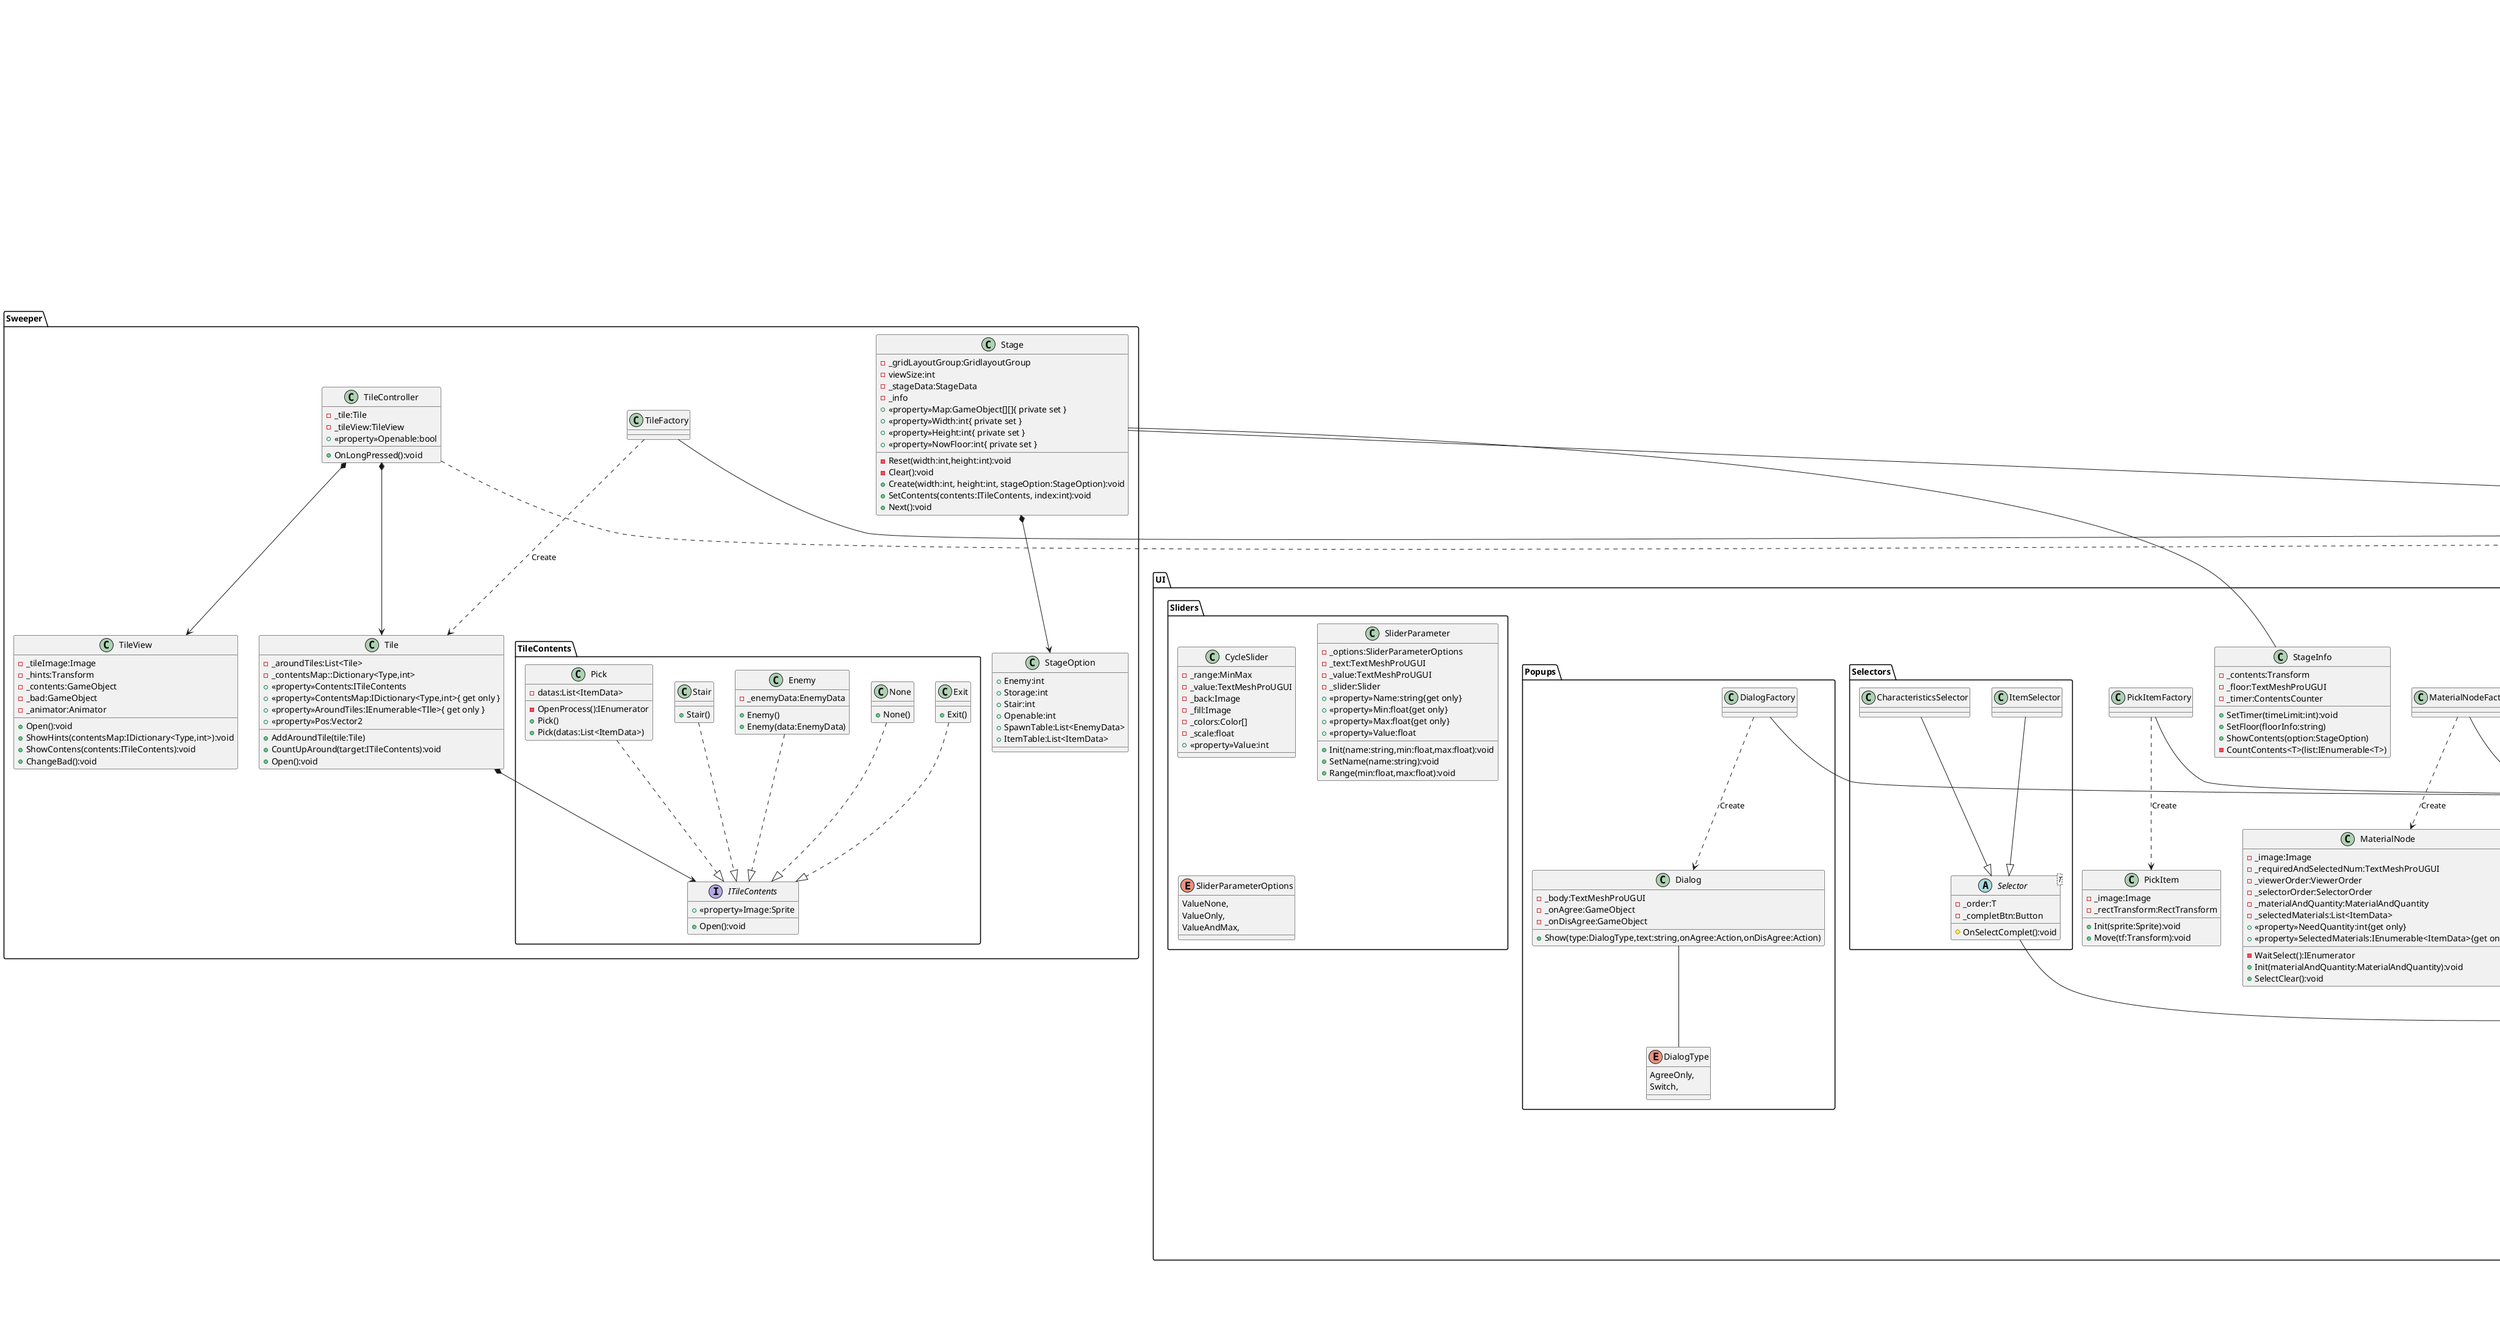 @startuml

package Adv
{
    package Effects
    {
        interface IEffect
        {
            +Activate(item:ItemData):void
        }
        class 各種効果
        class EffectData
        {
            -_effect:IEffect
            -_timing:EffectTiming
            +<<property>>Effect:IEffect{get only}
            +<<property>>Timing:EffectTiming{get only}
        }
        enum EffectTiming
        {
            Init,
            Trade,
            Use,
        }
    }
    class ItemData
    {
        -_isItem:bool
        -_price:int
        -_effects:List<EffectData>
        -_categories:List<CategoryData>
        -_characteristics:List<CharacteristicsData>
        +<<property>>IsItem:bool{get only}
        +<<property>>Quality:int
        +<<property>>Price:int
        +<<property>>Effects:IEnumerable<EffectData>{get only}
        +<<property>>Categories:IEnumerable<CategoryData>{get only}
        +<<private>>Characteristics:IEnumerable<CharacteristicsData>{get only}
        +Init():void
    }
    class EnemyData
    {
        -_attack:int
        -_dropTable:List<ItemData>
        +<<property>>Attack:int{get only}
        +<<property>>DropTable:IEnumerable<ItemData>{get only}
    }
    class StageData
    {
        -_floor:int
        -_spawnRate:float
        -_pickRate:float
        -_openableRate:float
        -_spawnTable:List<WeightNode<EnemyData>>
        -_itemTable:List<WeightNode<ItemData>>
        -_characteristicsTable:List<WeightNode<CharacteristicsData>>
        -_qualityRange:MinMax
        +<<property>>Floor:int{get only}
        +<<property>>SpawnRate:float{get only}
        +<<property>>PickRate:float{get only}
        +<<property>>OpenalbeRate:float{get only}
        +<<property>>SpawnTable:IEnumerable<WeightNode<EnemyData>>{get only}
        +<<property>>ItemTable:IEnumerable<WeightNode<ItemData>>{get only}
        +<<property>>CharacteristicsTable:IEnumerable<WeightNode<CharacteristicsData>>{get only}
        +<<property>>QualityRange:MinMax{get only}
    }
    class Treasure
    {
        -_hp:SliderParameter
        -_mp:SliderParameter
        -_basket:ItemCollection
        +<<property>>HP:int
        +<<property>>MP:int
        +Damage(quantity:int):void
        +<<override>>GetItem(item:ItemData):void
        +SeeBasket():void
        +SwapToContainer():void
        -Death():void
    }
    class ItemCollection
    {
        +<<property>>Contents:List<ItemData>
    }
}

package Alchemy
{
    class CategoryData
    class CharacteristicsData
    {
        -_effect:IEffect
        -_timing:EffectTiming
        +<<property>>Effect:IEnumerable<IEffect>{get only}
        +<<property>>Timing:EffectTiming{get only}
    }
    class RecipeData
    {
        -_recipe:Synthesizer<MaterialAndQuantity, ItemData>
        +<<property>>NeedMaterials:List<MaterialAndQuantity>
        +<<property>>Product:ItemData
    }
    class MaterialAndQuantity
    {
        -_material:AlchemyMaterial
        -_quantity:int
        +<<property>>Material:AlchemyMaterial
        +<<property>>Quantity:int
    }
    class Jar
    {
        -productImage:Image
        -_recipe:RecipeData
        +SetCanAlchemy(canAlchemy:bool):void
        +SetRecipe(recipe:RecipeData):void
        +Alchemy(materials:IEnumerable<ItemData>):ItemData
    }
    class Alchemist
    {
        -_materials:Transform
        -_jar:Jar
        -_selectRecipeData:RecipeData
        -_materialNodes:List<MaterialNode>
        -_canAlchemy:bool
        +Alchemy():void
        -AlchemyProcess:IEnumerator
    }
    class CharacteristicsTree
    {
        -_nodes:List<Synthesizer<CharacteristicsData,CharacteristicsData>>
        +<<property>>Nodes:IEnumerable<Synthesizer<CharacteristicsData,CharacteristicsData>>
    }
    abstract AlchemyMaterial
}

package SaveSystem
{
    interface ISavable<T>
    {
        +Serialize():string
        +Deserialize(data:string):T
    }
    class SaveData
    {
        -_container:ItemCollection
        +ContainerData:string
    }
    class SaveLoadManager
    {
        -_data:SaveData
        -_filePath:string
        +Save():void
        +Load():void
    }
}

package Sweeper
{
    package TileContents
    {
        interface ITileContents
        {
            +<<property>>Image:Sprite
            +Open():void
        }
        class None
        {
            +None()
        }
        class Enemy
        {
            -_enemyData:EnemyData
            +Enemy()
            +Enemy(data:EnemyData)
        }
        class Stair
        {
            +Stair()
        }
        class Pick
        {
            -datas:List<ItemData>
            -OpenProcess():IEnumerator
            +Pick()
            +Pick(datas:List<ItemData>)
        }
        class Exit
        {
            +Exit()
        }
    }
    class Tile
    {
        -_aroundTiles:List<Tile>
        -_contentsMap::Dictionary<Type,int>
        +<<property>>Contents:ITileContents
        +<<property>>ContentsMap:IDictionary<Type,int>{ get only }
        +<<property>>AroundTiles:IEnumerable<TIle>{ get only }
        +<<property>>Pos:Vector2
        +AddAroundTile(tile:Tile)
        +CountUpAround(target:ITileContents):void
        +Open():void
    }
    class TileView
    {
        -_tileImage:Image
        -_hints:Transform
        -_contents:GameObject
        -_bad:GameObject
        -_animator:Animator
        +Open():void
        +ShowHints(contentsMap:IDictionary<Type,int>):void
        +ShowContens(contents:ITileContents):void
        +ChangeBad():void
    }
    class TileController
    {
        -_tile:Tile
        -_tileView:TileView
        +<<property>>Openable:bool
        +OnLongPressed():void
    }
    class TileFactory
    class Stage
    {
        -_gridLayoutGroup:GridlayoutGroup
        -viewSize:int
        -_stageData:StageData
        -_info
        +<<property>>Map:GameObject[][]{ private set }
        +<<property>>Width:int{ private set }
        +<<property>>Height:int{ private set }
        +<<property>>NowFloor:int{ private set }
        -Reset(width:int,height:int):void
        -Clear():void
        +Create(width:int, height:int, stageOption:StageOption):void
        +SetContents(contents:ITileContents, index:int):void
        +Next():void
    }
    class StageOption
    {
        +Enemy:int
        +Storage:int
        +Stair:int
        +Openable:int
        +SpawnTable:List<EnemyData>
        +ItemTable:List<ItemData>
    }
}

package UI
{
    package Counters
    {
        class ContentsCounter
        {
            -_image:Sprite
            -_value:TextMeshProUGUI
            +<<property>>Value:int
            +Init(image:Sprite,value:int,operand:bool,color:Color)
        }
        class ContentsCounterFactory
    }
    package Popups
    {
        class Dialog
        {
            -_body:TextMeshProUGUI
            -_onAgree:GameObject
            -_onDisAgree:GameObject
            +Show(type:DialogType,text:string,onAgree:Action,onDisAgree:Action)
        }
        enum DialogType
        {
            AgreeOnly,
            Switch,
        }
        class DialogFactory
    }
    package Sliders
    {
        class CycleSlider
        {
            -_range:MinMax
            -_value:TextMeshProUGUI
            -_back:Image
            -_fill:Image
            -_colors:Color[]
            -_scale:float
            +<<property>>Value:int

        }
        class SliderParameter
        {
            -_options:SliderParameterOptions
            -_text:TextMeshProUGUI
            -_value:TextMeshProUGUI
            -_slider:Slider
            +<<property>>Name:string{get only}
            +<<property>>Min:float{get only}
            +<<property>>Max:float{get only}
            +<<property>>Value:float
            +Init(name:string,min:float,max:float):void
            +SetName(name:string):void
            +Range(min:float,max:float):void
        }
        enum SliderParameterOptions
        {
            ValueNone,
            ValueOnly,
            ValueAndMax,
        }
    }
    package Viewers
    {
        class CharacteristicsNode
        {
            -_image:Image
            -_name:TextMeshProUGUI
            -_info:TextMeshProUGUI
            -_data:BaseData
            +Init(data:BaseData):void
        }
        class CharacteristicsNodeFactory
        class CharacteristicsViewer
        class ItemInfoViewer
        {
            -_itemName:TextMeshProUGUI
            -_itemImage:Image
            -_itemQuality:SliderParameter
            -_effectIcons:Transform
            -_characteristicIcons:Transform
            -ShowIcons(datas:IEnumeralbe<BaseData>,parent:Transform):void
        }
        class ItemNode
        {
            -_image:Image
            -_text:TextMeshProUGUI
            -_item:ItemData
            -_holding:int
            +<<property>>Item:ItemData{get only}
            +<<property>>Holding:int
            +Init(item:ItemData):void
            +OnLongPressed():void
        }
        class ItemNodeFactroy
        class ItemViewer
        {
            -_collectons:ItemCollection
            -CreateItemNode(item:ItemData):void
        }
        abstract Viewer<T>
        {
            -_order:T
            -_contents:Transform
            #ContentsReset():void
            +Show():void
        }
        class EffectIconFactory
        class EffectIcon
        {
            -_icon:Image
            -_lv:GameObject
            -_text:TextMeshProUGUI
            +Init(data:BaseData):void
        }
        class ContentsIconsViewer
        {
            -_template:Image
            -_parent:Transform
            +SetContentsIcons(contents:IEnumerable<BaseData>):void
        }
        class LoadStageViewer
        {
            -_stageName:TextMeshProUGUI
            -_spawnEnemys:ContentsIconsViewer
            -_pickItems:ContentsIconsViewer
        }
    }
    package Selectors
    {
        abstract Selector<T>
        {
            -_order:T
            -_completBtn:Button
            #OnSelectComplet():void
        }
        class ItemSelector
        class CharacteristicsSelector

    }
    package Orders
    {
        class ViewerOrder
        {
            +<<property>>WhiteList:List<string>
        }
        class SelectorOrder
        {
            +MaxNumberOfSelectable:int
            +MinNumberOfSelectable:int
            +Results:List<string>
        }
        class ItemInfoViewerOrder
        {
            +Data:ItemData
        }
        class ItemViewerOrder
        {
            +ItemOnly:bool
        }
        class LoadStageOrder
        {
            +Data:StageData
        }
    }
    class StageInfo
    {
        -_contents:Transform
        -_floor:TextMeshProUGUI
        -_timer:ContentsCounter
        +SetTimer(timeLimit:int):void
        +SetFloor(floorInfo:string)
        +ShowContents(option:StageOption)
        -CountContents<T>(list:IEnumerable<T>)
    }

    class StageNode
    {
        -_text:TextMeshProUGUI
        -_base:StageData
        -_loadStageData:StageData
    }

    class PickItemFactory
    class PickItem
    {
        -_image:Image
        -_rectTransform:RectTransform
        +Init(sprite:Sprite):void
        +Move(tf:Transform):void
    }
    class RecipeNode
    {
        -_image:Image
        -_name:TextMeshProUGUI
        -_out:RecipeData
        -_base:RecipeData
        +Init(recipe:RecipeData):void
    }
    class MaterialNodeFactory
    class MaterialNode
    {
        -_image:Image
        -_requiredAndSelectedNum:TextMeshProUGUI
        -_viewerOrder:ViewerOrder
        -_selectorOrder:SelectorOrder
        -_materialAndQuantity:MaterialAndQuantity
        -_selectedMaterials:List<ItemData>
        +<<property>>NeedQuantity:int{get only}
        +<<property>>SelectedMaterials:IEnumerable<ItemData>{get only}
        -WaitSelect():IEnumerator
        +Init(materialAndQuantity:MaterialAndQuantity):void
        +SelectClear():void
    }
}

class LongPressTrigger
{
    -_pressed:bool
    -_pressedTime:float
    -_disposable:IDisposable
    +Duration:float
    +OnLongPressDown:UnityEvent
    +OnLongPressUp:UnityEvent
}
abstract BaseData
{
    -_id:string
    -_name:string
    -_info:string
    -_image:Sprite
    +<<property>>ID:string{get only}
    +<<property>>Name:string{get only}
    +<<property>>Info:string{get only}
    +<<property>>Image:Sprite{get only}
    +Copy(data:BaseData):void
}
class ObjectCompare<T>
class Player
{
    -_container:ItemCollection
    +<<virtual>>GetItem(item:ItemData):void
    +GetItmes(items:IEnumerable<ItemData>):void
    +<<virtual>>RemoveItem(item:ItemData):void
    +RemoveItems(items:IEnumerable<ItemData>):void
}
class GameManager
class Synthesizer<TMaterial, TProduct>
{
    -_materials:List<TMaterial>
    -_product:TProduct
    +<<property>>Materials:IEnumerable<TMaterial>
    +<<property>>Product:TProduct
}
abstract OrderReceiveMonoBehaviour<T>
{
    #_order:T
}
interface IOrder
{
    +Reset():void
}
abstract Factory<T>
{
    #_original:T
    +Create():T
}


Enemy ..|> ITileContents
None ..|> ITileContents
Stair ..|> ITileContents
Pick ..|> ITileContents
Exit ..|> ITileContents

TileController ..|> IPointerClickHandler
StageNode ..|> IPointerClickHandler
ItemNode ..|> IPointerClickHandler
RecipeNode ..|> IPointerClickHandler
MaterialNode ..|> IPointerClickHandler
CharacteristicsNode ..|> IPointerClickHandler
LongPressTrigger ..|> IPointerDownHandler
LongPressTrigger ..|> IPointerUpHandler

ViewerOrder ..|> IOrder
SelectorOrder ..|> IOrder
ItemInfoViewerOrder ..|> IOrder
LoadStageOrder ..|> IOrder

各種効果 ..|> IEffect

ObjectCompare ..|> IEqualityComparer

SaveData ..|> ISerializationCallbackReceiver

ItemData ..|> ISavable
ItemCollection ..|> ISavable

TileFactory --|> Factory
DialogFactory --|> Factory
ContentsCounterFactory --|> Factory
ItemNodeFactroy --|> Factory
PickItemFactory --|> Factory
MaterialNodeFactory --|> Factory
EffectIconFactory --|> Factory
CharacteristicsNodeFactory --|> Factory

RecipeData --|> BaseData
AlchemyMaterial --|> BaseData
CharacteristicsData --|> BaseData
EnemyData --|> BaseData
StageData --|> BaseData
BaseData --|> ScriptableObject
ItemCollection --|> ScriptableObject
ItemInfoViewerOrder --|> ScriptableObject
ItemViewerOrder --|> ViewerOrder
LoadStageOrder --|> ScriptableObject

ItemData --|> AlchemyMaterial
CategoryData --|> AlchemyMaterial

Treasure --|> Player
Alchemist --|> Player

Selector --|> OrderReceiveMonoBehaviour
Viewer --|> OrderReceiveMonoBehaviour
Stage --|> OrderReceiveMonoBehaviour
ItemSelector --|> Selector
ItemViewer --|> Viewer
CharacteristicsViewer --|> Viewer
CharacteristicsSelector --|> Selector
ItemInfoViewer --|> Viewer
LoadStageViewer --|> Viewer

Stage -- StageInfo
Dialog -- DialogType

TileController *--> Tile
TileController *--> TileView
Tile *--> ITileContents
Stage *--> StageOption

CategoryData --o ItemData
CharacteristicsData --o ItemData
ItemNode --o ItemViewer
CharacteristicsNode --o CharacteristicsViewer

Synthesizer --* RecipeData
SaveData --* SaveLoadManager
IOrder --* OrderReceiveMonoBehaviour

TileFactory ..> Tile : Create
DialogFactory ..> Dialog : Create
ContentsCounterFactory ..> ContentsCounter : Create
ItemNodeFactroy ..> ItemNode : Create
PickItemFactory ..> PickItem : Create
MaterialNodeFactory ..> MaterialNode : Create
EffectIconFactory ..> EffectIcon : Create
CharacteristicsNodeFactory ..> CharacteristicsNode : Create

@enduml